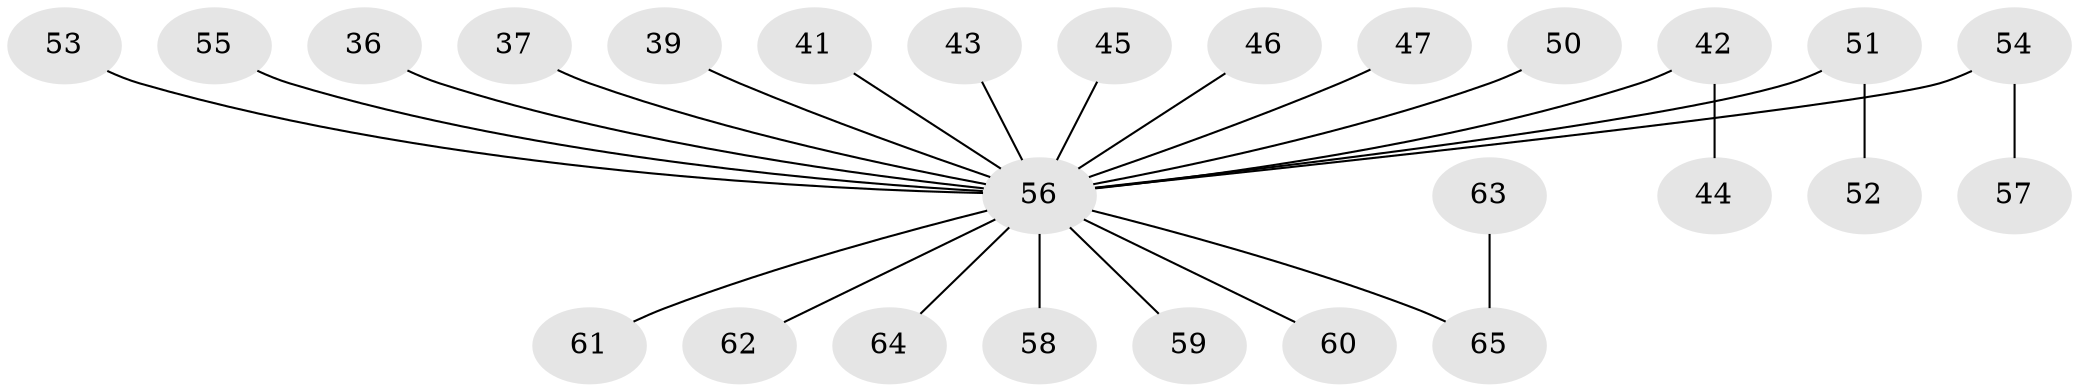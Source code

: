// original degree distribution, {3: 0.13846153846153847, 8: 0.015384615384615385, 5: 0.03076923076923077, 6: 0.03076923076923077, 4: 0.03076923076923077, 2: 0.2153846153846154, 1: 0.5384615384615384}
// Generated by graph-tools (version 1.1) at 2025/55/03/04/25 21:55:45]
// undirected, 26 vertices, 25 edges
graph export_dot {
graph [start="1"]
  node [color=gray90,style=filled];
  36;
  37;
  39;
  41;
  42 [super="+19"];
  43;
  44;
  45;
  46;
  47;
  50;
  51;
  52;
  53;
  54;
  55;
  56 [super="+13+31+29+24+17+20+21+23+22+49+25+34+26+48+32+35"];
  57;
  58;
  59;
  60;
  61;
  62;
  63;
  64;
  65 [super="+10+11+38"];
  36 -- 56;
  37 -- 56;
  39 -- 56;
  41 -- 56;
  42 -- 44;
  42 -- 56;
  43 -- 56;
  45 -- 56;
  46 -- 56;
  47 -- 56;
  50 -- 56;
  51 -- 52;
  51 -- 56;
  53 -- 56;
  54 -- 57;
  54 -- 56;
  55 -- 56;
  56 -- 64;
  56 -- 65;
  56 -- 61;
  56 -- 58;
  56 -- 62;
  56 -- 59;
  56 -- 60;
  63 -- 65;
}

